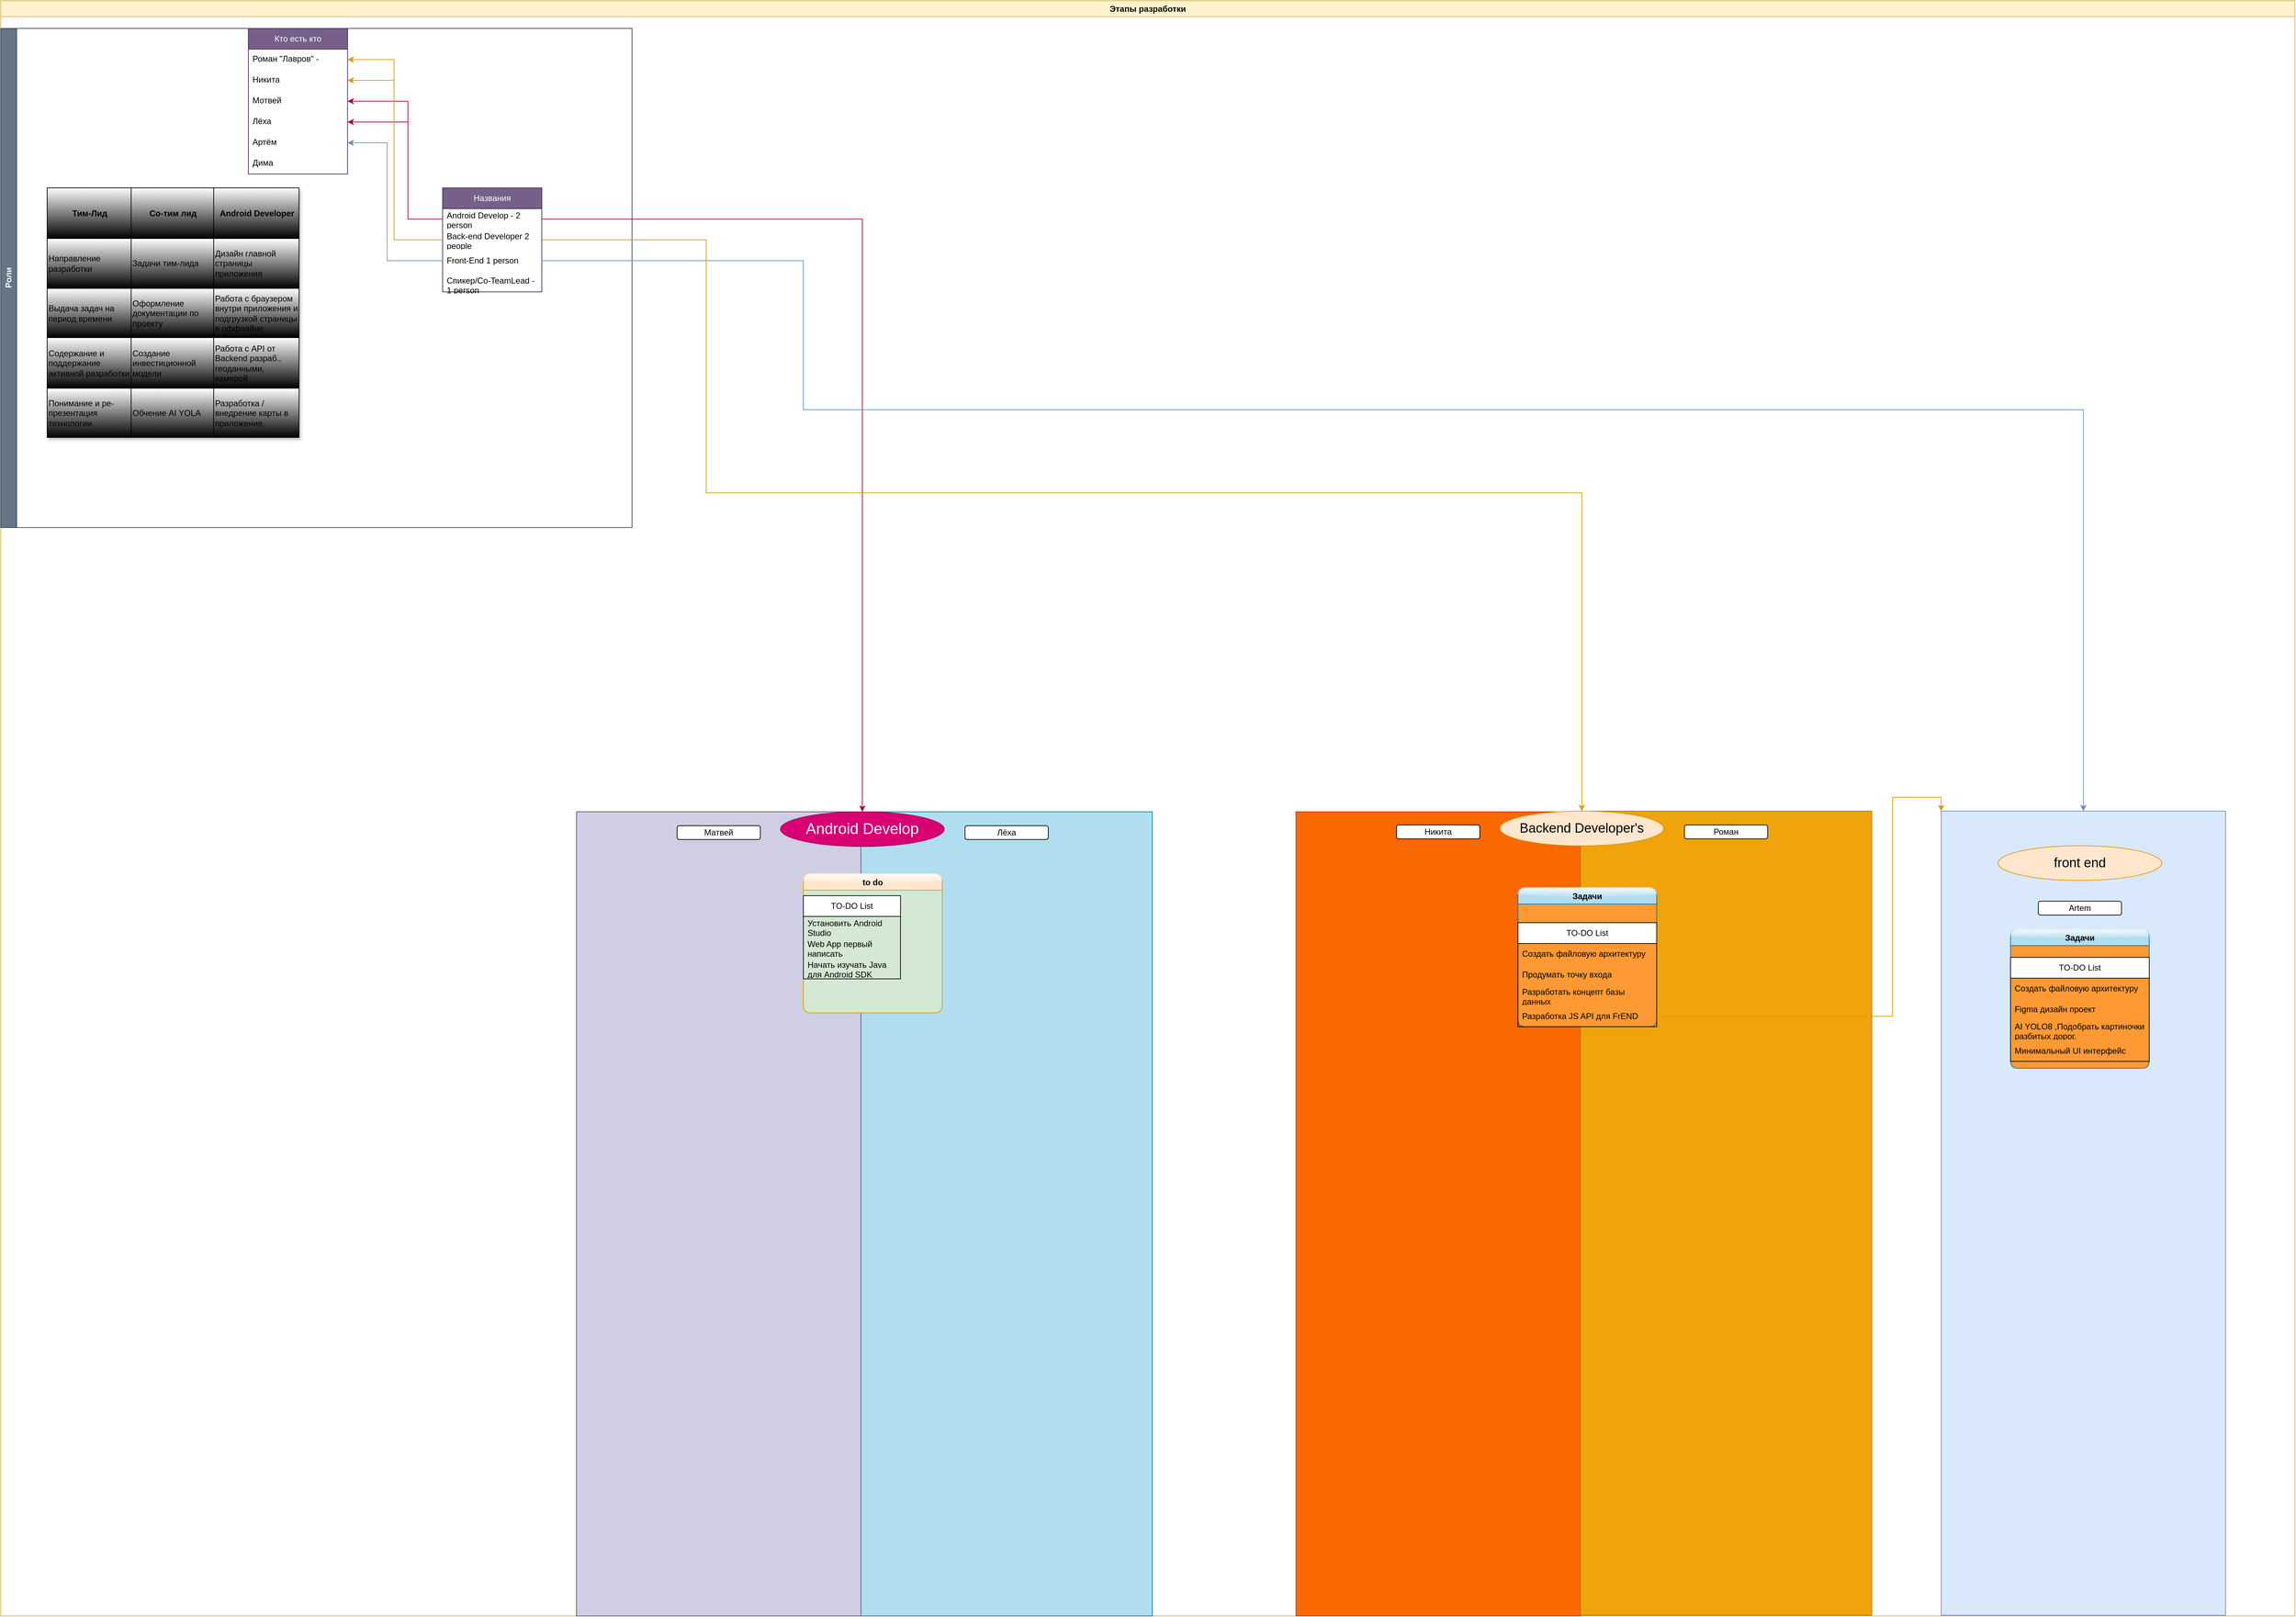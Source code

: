 <mxfile version="22.0.6" type="github">
  <diagram name="Страница — 1" id="wmEAA7BOA9uUHoBaHZGH">
    <mxGraphModel dx="2065" dy="652" grid="1" gridSize="10" guides="1" tooltips="1" connect="1" arrows="1" fold="1" page="1" pageScale="1" pageWidth="827" pageHeight="1169" math="0" shadow="0">
      <root>
        <mxCell id="0" />
        <mxCell id="1" parent="0" />
        <mxCell id="wPuOChfjVIhBy_STEDwP-1" value="Этапы разработки" style="swimlane;whiteSpace=wrap;html=1;fillColor=#fff2cc;strokeColor=#d6b656;" parent="1" vertex="1">
          <mxGeometry x="-827" width="3307" height="2330" as="geometry">
            <mxRectangle x="90" y="60" width="140" height="30" as="alternateBounds" />
          </mxGeometry>
        </mxCell>
        <mxCell id="wPuOChfjVIhBy_STEDwP-3" value="Роли" style="swimlane;horizontal=0;whiteSpace=wrap;html=1;fillColor=#647687;fontColor=#ffffff;strokeColor=#314354;" parent="wPuOChfjVIhBy_STEDwP-1" vertex="1">
          <mxGeometry y="40" width="910" height="720" as="geometry">
            <mxRectangle y="40" width="40" height="60" as="alternateBounds" />
          </mxGeometry>
        </mxCell>
        <mxCell id="wPuOChfjVIhBy_STEDwP-4" value="Названия" style="swimlane;fontStyle=0;childLayout=stackLayout;horizontal=1;startSize=30;horizontalStack=0;resizeParent=1;resizeParentMax=0;resizeLast=0;collapsible=1;marginBottom=0;whiteSpace=wrap;html=1;fillColor=#76608a;fontColor=#ffffff;strokeColor=#432D57;" parent="wPuOChfjVIhBy_STEDwP-3" vertex="1">
          <mxGeometry x="637" y="230" width="143" height="150" as="geometry" />
        </mxCell>
        <mxCell id="wPuOChfjVIhBy_STEDwP-5" value="Android Develop - 2 person" style="text;strokeColor=none;fillColor=none;align=left;verticalAlign=middle;spacingLeft=4;spacingRight=4;overflow=hidden;points=[[0,0.5],[1,0.5]];portConstraint=eastwest;rotatable=0;whiteSpace=wrap;html=1;" parent="wPuOChfjVIhBy_STEDwP-4" vertex="1">
          <mxGeometry y="30" width="143" height="30" as="geometry" />
        </mxCell>
        <mxCell id="wPuOChfjVIhBy_STEDwP-6" value="Back-end Developer 2 people" style="text;strokeColor=none;fillColor=none;align=left;verticalAlign=middle;spacingLeft=4;spacingRight=4;overflow=hidden;points=[[0,0.5],[1,0.5]];portConstraint=eastwest;rotatable=0;whiteSpace=wrap;html=1;" parent="wPuOChfjVIhBy_STEDwP-4" vertex="1">
          <mxGeometry y="60" width="143" height="30" as="geometry" />
        </mxCell>
        <mxCell id="wPuOChfjVIhBy_STEDwP-7" value="Front-End 1 person" style="text;strokeColor=none;fillColor=none;align=left;verticalAlign=middle;spacingLeft=4;spacingRight=4;overflow=hidden;points=[[0,0.5],[1,0.5]];portConstraint=eastwest;rotatable=0;whiteSpace=wrap;html=1;" parent="wPuOChfjVIhBy_STEDwP-4" vertex="1">
          <mxGeometry y="90" width="143" height="30" as="geometry" />
        </mxCell>
        <mxCell id="wPuOChfjVIhBy_STEDwP-8" value="Спикер/Со-TeamLead - 1 person" style="text;strokeColor=none;fillColor=none;spacingLeft=4;spacingRight=4;overflow=hidden;rotatable=0;points=[[0,0.5],[1,0.5]];portConstraint=eastwest;fontSize=12;whiteSpace=wrap;html=1;" parent="wPuOChfjVIhBy_STEDwP-4" vertex="1">
          <mxGeometry y="120" width="143" height="30" as="geometry" />
        </mxCell>
        <mxCell id="wPuOChfjVIhBy_STEDwP-10" value="Кто есть кто" style="swimlane;fontStyle=0;childLayout=stackLayout;horizontal=1;startSize=30;horizontalStack=0;resizeParent=1;resizeParentMax=0;resizeLast=0;collapsible=1;marginBottom=0;whiteSpace=wrap;html=1;fillColor=#76608a;fontColor=#ffffff;strokeColor=#432D57;" parent="wPuOChfjVIhBy_STEDwP-3" vertex="1">
          <mxGeometry x="357" width="143" height="210" as="geometry" />
        </mxCell>
        <mxCell id="wPuOChfjVIhBy_STEDwP-15" value="Роман &quot;Лавров&quot; -&amp;nbsp;" style="text;strokeColor=none;fillColor=none;spacingLeft=4;spacingRight=4;overflow=hidden;rotatable=0;points=[[0,0.5],[1,0.5]];portConstraint=eastwest;fontSize=12;whiteSpace=wrap;html=1;" parent="wPuOChfjVIhBy_STEDwP-10" vertex="1">
          <mxGeometry y="30" width="143" height="30" as="geometry" />
        </mxCell>
        <mxCell id="wPuOChfjVIhBy_STEDwP-18" value="Никита " style="text;strokeColor=none;fillColor=none;spacingLeft=4;spacingRight=4;overflow=hidden;rotatable=0;points=[[0,0.5],[1,0.5]];portConstraint=eastwest;fontSize=12;whiteSpace=wrap;html=1;" parent="wPuOChfjVIhBy_STEDwP-10" vertex="1">
          <mxGeometry y="60" width="143" height="30" as="geometry" />
        </mxCell>
        <mxCell id="wPuOChfjVIhBy_STEDwP-19" value="Мотвей" style="text;strokeColor=none;fillColor=none;spacingLeft=4;spacingRight=4;overflow=hidden;rotatable=0;points=[[0,0.5],[1,0.5]];portConstraint=eastwest;fontSize=12;whiteSpace=wrap;html=1;" parent="wPuOChfjVIhBy_STEDwP-10" vertex="1">
          <mxGeometry y="90" width="143" height="30" as="geometry" />
        </mxCell>
        <mxCell id="wPuOChfjVIhBy_STEDwP-20" value="Лёха" style="text;strokeColor=none;fillColor=none;spacingLeft=4;spacingRight=4;overflow=hidden;rotatable=0;points=[[0,0.5],[1,0.5]];portConstraint=eastwest;fontSize=12;whiteSpace=wrap;html=1;" parent="wPuOChfjVIhBy_STEDwP-10" vertex="1">
          <mxGeometry y="120" width="143" height="30" as="geometry" />
        </mxCell>
        <mxCell id="wPuOChfjVIhBy_STEDwP-21" value="Артём" style="text;strokeColor=none;fillColor=none;spacingLeft=4;spacingRight=4;overflow=hidden;rotatable=0;points=[[0,0.5],[1,0.5]];portConstraint=eastwest;fontSize=12;whiteSpace=wrap;html=1;" parent="wPuOChfjVIhBy_STEDwP-10" vertex="1">
          <mxGeometry y="150" width="143" height="30" as="geometry" />
        </mxCell>
        <mxCell id="wPuOChfjVIhBy_STEDwP-22" value="Дима" style="text;strokeColor=none;fillColor=none;spacingLeft=4;spacingRight=4;overflow=hidden;rotatable=0;points=[[0,0.5],[1,0.5]];portConstraint=eastwest;fontSize=12;whiteSpace=wrap;html=1;" parent="wPuOChfjVIhBy_STEDwP-10" vertex="1">
          <mxGeometry y="180" width="143" height="30" as="geometry" />
        </mxCell>
        <mxCell id="wPuOChfjVIhBy_STEDwP-40" value="Assets" style="childLayout=tableLayout;recursiveResize=0;strokeColor=#98bf21;fillColor=#A7C942;shadow=1;" parent="wPuOChfjVIhBy_STEDwP-3" vertex="1">
          <mxGeometry x="67" y="230" width="363" height="360" as="geometry" />
        </mxCell>
        <mxCell id="wPuOChfjVIhBy_STEDwP-41" style="shape=tableRow;horizontal=0;startSize=0;swimlaneHead=0;swimlaneBody=0;top=0;left=0;bottom=0;right=0;dropTarget=0;collapsible=0;recursiveResize=0;expand=0;fontStyle=0;strokeColor=inherit;fillColor=#ffffff;" parent="wPuOChfjVIhBy_STEDwP-40" vertex="1">
          <mxGeometry width="363" height="73" as="geometry" />
        </mxCell>
        <mxCell id="wPuOChfjVIhBy_STEDwP-42" value="Тим-Лид" style="connectable=0;recursiveResize=0;align=center;fontStyle=1;html=1;gradientColor=#000000;" parent="wPuOChfjVIhBy_STEDwP-41" vertex="1">
          <mxGeometry width="121" height="73" as="geometry">
            <mxRectangle width="121" height="73" as="alternateBounds" />
          </mxGeometry>
        </mxCell>
        <mxCell id="wPuOChfjVIhBy_STEDwP-43" value="Со-тим лид" style="connectable=0;recursiveResize=0;align=center;fontStyle=1;html=1;gradientColor=#000000;" parent="wPuOChfjVIhBy_STEDwP-41" vertex="1">
          <mxGeometry x="121" width="119" height="73" as="geometry">
            <mxRectangle width="119" height="73" as="alternateBounds" />
          </mxGeometry>
        </mxCell>
        <mxCell id="wPuOChfjVIhBy_STEDwP-44" value="Android Developer" style="connectable=0;recursiveResize=0;align=center;fontStyle=1;html=1;gradientColor=#000000;" parent="wPuOChfjVIhBy_STEDwP-41" vertex="1">
          <mxGeometry x="240" width="123" height="73" as="geometry">
            <mxRectangle width="123" height="73" as="alternateBounds" />
          </mxGeometry>
        </mxCell>
        <mxCell id="wPuOChfjVIhBy_STEDwP-45" value="" style="shape=tableRow;horizontal=0;startSize=0;swimlaneHead=0;swimlaneBody=0;top=0;left=0;bottom=0;right=0;dropTarget=0;collapsible=0;recursiveResize=0;expand=0;fontStyle=0;strokeColor=inherit;fillColor=#ffffff;" parent="wPuOChfjVIhBy_STEDwP-40" vertex="1">
          <mxGeometry y="73" width="363" height="72" as="geometry" />
        </mxCell>
        <mxCell id="wPuOChfjVIhBy_STEDwP-46" value="&lt;div align=&quot;left&quot;&gt;Направление разработки&lt;/div&gt;" style="connectable=0;recursiveResize=0;align=left;whiteSpace=wrap;html=1;gradientColor=#000000;" parent="wPuOChfjVIhBy_STEDwP-45" vertex="1">
          <mxGeometry width="121" height="72" as="geometry">
            <mxRectangle width="121" height="72" as="alternateBounds" />
          </mxGeometry>
        </mxCell>
        <mxCell id="wPuOChfjVIhBy_STEDwP-47" value="&lt;div align=&quot;left&quot;&gt;Задачи тим-лида&lt;/div&gt;" style="connectable=0;recursiveResize=0;align=left;whiteSpace=wrap;html=1;gradientColor=#000000;" parent="wPuOChfjVIhBy_STEDwP-45" vertex="1">
          <mxGeometry x="121" width="119" height="72" as="geometry">
            <mxRectangle width="119" height="72" as="alternateBounds" />
          </mxGeometry>
        </mxCell>
        <mxCell id="wPuOChfjVIhBy_STEDwP-48" value="&lt;div align=&quot;left&quot;&gt;Дизайн главной страницы приложения&lt;/div&gt;" style="connectable=0;recursiveResize=0;align=left;whiteSpace=wrap;html=1;gradientColor=#000000;" parent="wPuOChfjVIhBy_STEDwP-45" vertex="1">
          <mxGeometry x="240" width="123" height="72" as="geometry">
            <mxRectangle width="123" height="72" as="alternateBounds" />
          </mxGeometry>
        </mxCell>
        <mxCell id="wPuOChfjVIhBy_STEDwP-49" value="" style="shape=tableRow;horizontal=0;startSize=0;swimlaneHead=0;swimlaneBody=0;top=0;left=0;bottom=0;right=0;dropTarget=0;collapsible=0;recursiveResize=0;expand=0;fontStyle=1;strokeColor=inherit;fillColor=#EAF2D3;" parent="wPuOChfjVIhBy_STEDwP-40" vertex="1">
          <mxGeometry y="145" width="363" height="71" as="geometry" />
        </mxCell>
        <mxCell id="wPuOChfjVIhBy_STEDwP-50" value="Выдача задач на период времени" style="connectable=0;recursiveResize=0;whiteSpace=wrap;html=1;gradientColor=#000000;align=left;" parent="wPuOChfjVIhBy_STEDwP-49" vertex="1">
          <mxGeometry width="121" height="71" as="geometry">
            <mxRectangle width="121" height="71" as="alternateBounds" />
          </mxGeometry>
        </mxCell>
        <mxCell id="wPuOChfjVIhBy_STEDwP-51" value="&lt;div align=&quot;left&quot;&gt;Оформление документации по проекту&lt;/div&gt;" style="connectable=0;recursiveResize=0;whiteSpace=wrap;html=1;gradientColor=#000000;align=left;" parent="wPuOChfjVIhBy_STEDwP-49" vertex="1">
          <mxGeometry x="121" width="119" height="71" as="geometry">
            <mxRectangle width="119" height="71" as="alternateBounds" />
          </mxGeometry>
        </mxCell>
        <mxCell id="wPuOChfjVIhBy_STEDwP-52" value="&lt;div align=&quot;left&quot;&gt;Работа с браузером внутри приложения и подгрузкой страницы в оффлайне&lt;/div&gt;" style="connectable=0;recursiveResize=0;whiteSpace=wrap;html=1;gradientColor=#000000;align=left;" parent="wPuOChfjVIhBy_STEDwP-49" vertex="1">
          <mxGeometry x="240" width="123" height="71" as="geometry">
            <mxRectangle width="123" height="71" as="alternateBounds" />
          </mxGeometry>
        </mxCell>
        <mxCell id="wPuOChfjVIhBy_STEDwP-53" value="" style="shape=tableRow;horizontal=0;startSize=0;swimlaneHead=0;swimlaneBody=0;top=0;left=0;bottom=0;right=0;dropTarget=0;collapsible=0;recursiveResize=0;expand=0;fontStyle=0;strokeColor=inherit;fillColor=#ffffff;" parent="wPuOChfjVIhBy_STEDwP-40" vertex="1">
          <mxGeometry y="216" width="363" height="73" as="geometry" />
        </mxCell>
        <mxCell id="wPuOChfjVIhBy_STEDwP-54" value="&lt;div align=&quot;left&quot;&gt;Содержание и поддержание активной разработки&lt;/div&gt;" style="connectable=0;recursiveResize=0;fontStyle=0;align=left;whiteSpace=wrap;html=1;gradientColor=#000000;" parent="wPuOChfjVIhBy_STEDwP-53" vertex="1">
          <mxGeometry width="121" height="73" as="geometry">
            <mxRectangle width="121" height="73" as="alternateBounds" />
          </mxGeometry>
        </mxCell>
        <mxCell id="wPuOChfjVIhBy_STEDwP-55" value="&lt;div align=&quot;left&quot;&gt;Создание инвестиционной модели&lt;/div&gt;" style="connectable=0;recursiveResize=0;fontStyle=0;align=left;whiteSpace=wrap;html=1;gradientColor=#000000;" parent="wPuOChfjVIhBy_STEDwP-53" vertex="1">
          <mxGeometry x="121" width="119" height="73" as="geometry">
            <mxRectangle width="119" height="73" as="alternateBounds" />
          </mxGeometry>
        </mxCell>
        <mxCell id="wPuOChfjVIhBy_STEDwP-56" value="Работа с API от Backend разраб., геоданными, камерой" style="connectable=0;recursiveResize=0;fontStyle=0;align=left;whiteSpace=wrap;html=1;gradientColor=#000000;" parent="wPuOChfjVIhBy_STEDwP-53" vertex="1">
          <mxGeometry x="240" width="123" height="73" as="geometry">
            <mxRectangle width="123" height="73" as="alternateBounds" />
          </mxGeometry>
        </mxCell>
        <mxCell id="wPuOChfjVIhBy_STEDwP-57" value="" style="shape=tableRow;horizontal=0;startSize=0;swimlaneHead=0;swimlaneBody=0;top=0;left=0;bottom=0;right=0;dropTarget=0;collapsible=0;recursiveResize=0;expand=0;fontStyle=1;strokeColor=inherit;fillColor=#EAF2D3;" parent="wPuOChfjVIhBy_STEDwP-40" vertex="1">
          <mxGeometry y="289" width="363" height="71" as="geometry" />
        </mxCell>
        <mxCell id="wPuOChfjVIhBy_STEDwP-58" value="&lt;div align=&quot;left&quot;&gt;Понимание и ре-презентация технологии&lt;/div&gt;" style="connectable=0;recursiveResize=0;whiteSpace=wrap;html=1;gradientColor=#000000;align=left;" parent="wPuOChfjVIhBy_STEDwP-57" vertex="1">
          <mxGeometry width="121" height="71" as="geometry">
            <mxRectangle width="121" height="71" as="alternateBounds" />
          </mxGeometry>
        </mxCell>
        <mxCell id="wPuOChfjVIhBy_STEDwP-59" value="&lt;div align=&quot;left&quot;&gt;Обчение AI YOLA&lt;/div&gt;" style="connectable=0;recursiveResize=0;whiteSpace=wrap;html=1;gradientColor=#000000;align=left;" parent="wPuOChfjVIhBy_STEDwP-57" vertex="1">
          <mxGeometry x="121" width="119" height="71" as="geometry">
            <mxRectangle width="119" height="71" as="alternateBounds" />
          </mxGeometry>
        </mxCell>
        <mxCell id="wPuOChfjVIhBy_STEDwP-60" value="Разработка /внедрение карты в приложение." style="connectable=0;recursiveResize=0;whiteSpace=wrap;html=1;gradientColor=#000000;align=left;" parent="wPuOChfjVIhBy_STEDwP-57" vertex="1">
          <mxGeometry x="240" width="123" height="71" as="geometry">
            <mxRectangle width="123" height="71" as="alternateBounds" />
          </mxGeometry>
        </mxCell>
        <mxCell id="SKTIYrA9YtjumqCayFWy-4" style="edgeStyle=orthogonalEdgeStyle;rounded=0;orthogonalLoop=1;jettySize=auto;html=1;exitX=0;exitY=0.5;exitDx=0;exitDy=0;entryX=1;entryY=0.5;entryDx=0;entryDy=0;fillColor=#d80073;strokeColor=#A50040;" parent="wPuOChfjVIhBy_STEDwP-3" source="wPuOChfjVIhBy_STEDwP-5" target="wPuOChfjVIhBy_STEDwP-20" edge="1">
          <mxGeometry relative="1" as="geometry">
            <Array as="points">
              <mxPoint x="587" y="275" />
              <mxPoint x="587" y="135" />
            </Array>
          </mxGeometry>
        </mxCell>
        <mxCell id="SKTIYrA9YtjumqCayFWy-5" style="edgeStyle=orthogonalEdgeStyle;rounded=0;orthogonalLoop=1;jettySize=auto;html=1;exitX=0;exitY=0.5;exitDx=0;exitDy=0;entryX=1;entryY=0.5;entryDx=0;entryDy=0;fillColor=#d80073;strokeColor=#A50040;" parent="wPuOChfjVIhBy_STEDwP-3" source="wPuOChfjVIhBy_STEDwP-5" target="wPuOChfjVIhBy_STEDwP-19" edge="1">
          <mxGeometry relative="1" as="geometry">
            <Array as="points">
              <mxPoint x="587" y="275" />
              <mxPoint x="587" y="105" />
            </Array>
          </mxGeometry>
        </mxCell>
        <mxCell id="SKTIYrA9YtjumqCayFWy-7" style="edgeStyle=orthogonalEdgeStyle;rounded=0;orthogonalLoop=1;jettySize=auto;html=1;exitX=0;exitY=0.5;exitDx=0;exitDy=0;entryX=1;entryY=0.5;entryDx=0;entryDy=0;fillColor=#ffe6cc;strokeColor=#d79b00;" parent="wPuOChfjVIhBy_STEDwP-3" source="wPuOChfjVIhBy_STEDwP-6" target="wPuOChfjVIhBy_STEDwP-15" edge="1">
          <mxGeometry relative="1" as="geometry">
            <Array as="points">
              <mxPoint x="567" y="305" />
              <mxPoint x="567" y="45" />
            </Array>
          </mxGeometry>
        </mxCell>
        <mxCell id="SKTIYrA9YtjumqCayFWy-8" style="edgeStyle=orthogonalEdgeStyle;rounded=0;orthogonalLoop=1;jettySize=auto;html=1;exitX=0;exitY=0.5;exitDx=0;exitDy=0;entryX=1;entryY=0.5;entryDx=0;entryDy=0;fillColor=#ffe6cc;strokeColor=#d79b00;" parent="wPuOChfjVIhBy_STEDwP-3" source="wPuOChfjVIhBy_STEDwP-6" target="wPuOChfjVIhBy_STEDwP-18" edge="1">
          <mxGeometry relative="1" as="geometry">
            <Array as="points">
              <mxPoint x="567" y="305" />
              <mxPoint x="567" y="75" />
            </Array>
          </mxGeometry>
        </mxCell>
        <mxCell id="SKTIYrA9YtjumqCayFWy-9" style="edgeStyle=orthogonalEdgeStyle;rounded=0;orthogonalLoop=1;jettySize=auto;html=1;exitX=0;exitY=0.5;exitDx=0;exitDy=0;entryX=1;entryY=0.5;entryDx=0;entryDy=0;fillColor=#dae8fc;strokeColor=#6c8ebf;" parent="wPuOChfjVIhBy_STEDwP-3" source="wPuOChfjVIhBy_STEDwP-7" target="wPuOChfjVIhBy_STEDwP-21" edge="1">
          <mxGeometry relative="1" as="geometry">
            <Array as="points">
              <mxPoint x="557" y="335" />
              <mxPoint x="557" y="165" />
            </Array>
          </mxGeometry>
        </mxCell>
        <mxCell id="oYuEER5lGWqATyG6__le-2" value="" style="rounded=0;whiteSpace=wrap;html=1;fillColor=#d0cee2;strokeColor=#56517e;movable=0;resizable=0;rotatable=0;deletable=0;editable=0;locked=1;connectable=0;" parent="wPuOChfjVIhBy_STEDwP-1" vertex="1">
          <mxGeometry x="830" y="1170" width="410" height="1160" as="geometry" />
        </mxCell>
        <mxCell id="oYuEER5lGWqATyG6__le-3" value="" style="rounded=0;whiteSpace=wrap;html=1;fillColor=#b1ddf0;strokeColor=#10739e;movable=0;resizable=0;rotatable=0;deletable=0;editable=0;locked=1;connectable=0;" parent="wPuOChfjVIhBy_STEDwP-1" vertex="1">
          <mxGeometry x="1240" y="1170" width="420" height="1160" as="geometry" />
        </mxCell>
        <mxCell id="oYuEER5lGWqATyG6__le-4" value="Матвей" style="rounded=1;whiteSpace=wrap;html=1;movable=0;resizable=0;rotatable=0;deletable=0;editable=0;locked=1;connectable=0;" parent="wPuOChfjVIhBy_STEDwP-1" vertex="1">
          <mxGeometry x="975" y="1190" width="120" height="20" as="geometry" />
        </mxCell>
        <mxCell id="oYuEER5lGWqATyG6__le-5" value="Лёха" style="rounded=1;whiteSpace=wrap;html=1;movable=0;resizable=0;rotatable=0;deletable=0;editable=0;locked=1;connectable=0;" parent="wPuOChfjVIhBy_STEDwP-1" vertex="1">
          <mxGeometry x="1390" y="1190" width="120" height="20" as="geometry" />
        </mxCell>
        <mxCell id="oYuEER5lGWqATyG6__le-6" value="&lt;font style=&quot;font-size: 22px;&quot;&gt;Android Develop&lt;/font&gt;" style="ellipse;whiteSpace=wrap;html=1;fillColor=#d80073;fontColor=#ffffff;strokeColor=#A50040;movable=0;resizable=0;rotatable=0;deletable=0;editable=0;locked=1;connectable=0;" parent="wPuOChfjVIhBy_STEDwP-1" vertex="1">
          <mxGeometry x="1124" y="1170" width="236" height="50" as="geometry" />
        </mxCell>
        <mxCell id="uRS7O6g4QxuleLVHZF1z-1" style="edgeStyle=orthogonalEdgeStyle;rounded=0;orthogonalLoop=1;jettySize=auto;html=1;exitX=1;exitY=0.5;exitDx=0;exitDy=0;entryX=0.5;entryY=0;entryDx=0;entryDy=0;fillColor=#d80073;strokeColor=#A50040;" parent="wPuOChfjVIhBy_STEDwP-1" source="wPuOChfjVIhBy_STEDwP-5" target="oYuEER5lGWqATyG6__le-6" edge="1">
          <mxGeometry relative="1" as="geometry" />
        </mxCell>
        <mxCell id="P_oZMKMBcEGeksTnG8Cb-1" value="" style="rounded=0;whiteSpace=wrap;html=1;fillColor=#fa6800;strokeColor=#C73500;fontColor=#000000;movable=1;resizable=1;rotatable=1;deletable=1;editable=1;locked=0;connectable=1;" parent="wPuOChfjVIhBy_STEDwP-1" vertex="1">
          <mxGeometry x="1867" y="1170" width="410" height="1160" as="geometry" />
        </mxCell>
        <mxCell id="P_oZMKMBcEGeksTnG8Cb-2" value="" style="rounded=0;whiteSpace=wrap;html=1;fillColor=#f0a30a;strokeColor=#BD7000;fontColor=#000000;movable=1;resizable=1;rotatable=1;deletable=1;editable=1;locked=0;connectable=1;" parent="wPuOChfjVIhBy_STEDwP-1" vertex="1">
          <mxGeometry x="2277" y="1169" width="420" height="1160" as="geometry" />
        </mxCell>
        <mxCell id="P_oZMKMBcEGeksTnG8Cb-3" value="Никита" style="rounded=1;whiteSpace=wrap;html=1;movable=1;resizable=1;rotatable=1;deletable=1;editable=1;locked=0;connectable=1;" parent="wPuOChfjVIhBy_STEDwP-1" vertex="1">
          <mxGeometry x="2012" y="1189" width="120" height="20" as="geometry" />
        </mxCell>
        <mxCell id="P_oZMKMBcEGeksTnG8Cb-4" value="Роман" style="rounded=1;whiteSpace=wrap;html=1;movable=1;resizable=1;rotatable=1;deletable=1;editable=1;locked=0;connectable=1;" parent="wPuOChfjVIhBy_STEDwP-1" vertex="1">
          <mxGeometry x="2427" y="1189" width="120" height="20" as="geometry" />
        </mxCell>
        <mxCell id="P_oZMKMBcEGeksTnG8Cb-5" value="&lt;font style=&quot;font-size: 19px;&quot;&gt;Backend Developer&#39;s&lt;br&gt;&lt;/font&gt;" style="ellipse;whiteSpace=wrap;html=1;fillColor=#ffe6cc;strokeColor=#d79b00;movable=1;resizable=1;rotatable=1;deletable=1;editable=1;locked=0;connectable=1;" parent="wPuOChfjVIhBy_STEDwP-1" vertex="1">
          <mxGeometry x="2161" y="1169" width="236" height="50" as="geometry" />
        </mxCell>
        <mxCell id="P_oZMKMBcEGeksTnG8Cb-7" style="edgeStyle=orthogonalEdgeStyle;rounded=0;orthogonalLoop=1;jettySize=auto;html=1;exitX=1;exitY=0.5;exitDx=0;exitDy=0;entryX=0.5;entryY=0;entryDx=0;entryDy=0;fillColor=#ffe6cc;strokeColor=#d79b00;" parent="wPuOChfjVIhBy_STEDwP-1" source="wPuOChfjVIhBy_STEDwP-6" target="P_oZMKMBcEGeksTnG8Cb-5" edge="1">
          <mxGeometry relative="1" as="geometry">
            <Array as="points">
              <mxPoint x="1017" y="345" />
              <mxPoint x="1017" y="710" />
              <mxPoint x="2279" y="710" />
            </Array>
          </mxGeometry>
        </mxCell>
        <mxCell id="ecCbB8mXPegNwwQ_q4Ne-1" value="" style="rounded=0;whiteSpace=wrap;html=1;fillColor=#dae8fc;strokeColor=#6c8ebf;movable=1;resizable=1;rotatable=1;deletable=1;editable=1;locked=0;connectable=1;" parent="wPuOChfjVIhBy_STEDwP-1" vertex="1">
          <mxGeometry x="2797" y="1169" width="410" height="1160" as="geometry" />
        </mxCell>
        <mxCell id="ecCbB8mXPegNwwQ_q4Ne-5" value="&lt;font style=&quot;font-size: 19px;&quot;&gt;front end&lt;br&gt;&lt;/font&gt;" style="ellipse;whiteSpace=wrap;html=1;fillColor=#ffe6cc;strokeColor=#d79b00;movable=1;resizable=1;rotatable=1;deletable=1;editable=1;locked=0;connectable=1;" parent="wPuOChfjVIhBy_STEDwP-1" vertex="1">
          <mxGeometry x="2879" y="1219" width="236" height="50" as="geometry" />
        </mxCell>
        <mxCell id="ecCbB8mXPegNwwQ_q4Ne-3" value="Artem" style="rounded=1;whiteSpace=wrap;html=1;movable=1;resizable=1;rotatable=1;deletable=1;editable=1;locked=0;connectable=1;" parent="wPuOChfjVIhBy_STEDwP-1" vertex="1">
          <mxGeometry x="2937" y="1299" width="120" height="20" as="geometry" />
        </mxCell>
        <mxCell id="1RorNnHDaiJRJVY9LFrX-1" style="edgeStyle=orthogonalEdgeStyle;rounded=0;orthogonalLoop=1;jettySize=auto;html=1;exitX=1;exitY=0.5;exitDx=0;exitDy=0;fillColor=#dae8fc;strokeColor=#6c8ebf;" parent="wPuOChfjVIhBy_STEDwP-1" source="wPuOChfjVIhBy_STEDwP-7" target="ecCbB8mXPegNwwQ_q4Ne-1" edge="1">
          <mxGeometry relative="1" as="geometry">
            <Array as="points">
              <mxPoint x="1157" y="375" />
              <mxPoint x="1157" y="590" />
              <mxPoint x="3002" y="590" />
            </Array>
          </mxGeometry>
        </mxCell>
        <mxCell id="1RorNnHDaiJRJVY9LFrX-2" value="Задачи" style="swimlane;whiteSpace=wrap;html=1;fillColor=#b1ddf0;strokeColor=#10739e;rounded=1;glass=1;swimlaneFillColor=#FF9933;" parent="wPuOChfjVIhBy_STEDwP-1" vertex="1">
          <mxGeometry x="2187" y="1280" width="200" height="200" as="geometry" />
        </mxCell>
        <mxCell id="1RorNnHDaiJRJVY9LFrX-3" value="TO-DO List" style="swimlane;fontStyle=0;childLayout=stackLayout;horizontal=1;startSize=30;horizontalStack=0;resizeParent=1;resizeParentMax=0;resizeLast=0;collapsible=1;marginBottom=0;whiteSpace=wrap;html=1;" parent="1RorNnHDaiJRJVY9LFrX-2" vertex="1">
          <mxGeometry y="50" width="200" height="150" as="geometry" />
        </mxCell>
        <mxCell id="1RorNnHDaiJRJVY9LFrX-4" value="Создать файловую архитектуру" style="text;strokeColor=none;fillColor=none;align=left;verticalAlign=middle;spacingLeft=4;spacingRight=4;overflow=hidden;points=[[0,0.5],[1,0.5]];portConstraint=eastwest;rotatable=0;whiteSpace=wrap;html=1;" parent="1RorNnHDaiJRJVY9LFrX-3" vertex="1">
          <mxGeometry y="30" width="200" height="30" as="geometry" />
        </mxCell>
        <mxCell id="1RorNnHDaiJRJVY9LFrX-5" value="Продумать точку входа" style="text;strokeColor=none;fillColor=none;align=left;verticalAlign=middle;spacingLeft=4;spacingRight=4;overflow=hidden;points=[[0,0.5],[1,0.5]];portConstraint=eastwest;rotatable=0;whiteSpace=wrap;html=1;" parent="1RorNnHDaiJRJVY9LFrX-3" vertex="1">
          <mxGeometry y="60" width="200" height="30" as="geometry" />
        </mxCell>
        <mxCell id="1RorNnHDaiJRJVY9LFrX-6" value="Разработать концепт базы данных" style="text;strokeColor=none;fillColor=none;align=left;verticalAlign=middle;spacingLeft=4;spacingRight=4;overflow=hidden;points=[[0,0.5],[1,0.5]];portConstraint=eastwest;rotatable=0;whiteSpace=wrap;html=1;" parent="1RorNnHDaiJRJVY9LFrX-3" vertex="1">
          <mxGeometry y="90" width="200" height="30" as="geometry" />
        </mxCell>
        <mxCell id="DGDckitc5x2ZLKrtis0b-1" value="Разработка JS API для FrEND" style="text;strokeColor=none;fillColor=none;align=left;verticalAlign=middle;spacingLeft=4;spacingRight=4;overflow=hidden;points=[[0,0.5],[1,0.5]];portConstraint=eastwest;rotatable=0;whiteSpace=wrap;html=1;" parent="1RorNnHDaiJRJVY9LFrX-3" vertex="1">
          <mxGeometry y="120" width="200" height="30" as="geometry" />
        </mxCell>
        <mxCell id="ZbawlcPISgq_V3pElYDS-1" value="to do" style="swimlane;whiteSpace=wrap;html=1;fillColor=#ffe6cc;strokeColor=#d79b00;rounded=1;glass=1;swimlaneFillColor=#D5E8D4;" parent="wPuOChfjVIhBy_STEDwP-1" vertex="1">
          <mxGeometry x="1157" y="1260" width="200" height="200" as="geometry" />
        </mxCell>
        <mxCell id="1RorNnHDaiJRJVY9LFrX-7" value="TO-DO List" style="swimlane;fontStyle=0;childLayout=stackLayout;horizontal=1;startSize=30;horizontalStack=0;resizeParent=1;resizeParentMax=0;resizeLast=0;collapsible=1;marginBottom=0;whiteSpace=wrap;html=1;" parent="ZbawlcPISgq_V3pElYDS-1" vertex="1">
          <mxGeometry y="31" width="140" height="120" as="geometry" />
        </mxCell>
        <mxCell id="1RorNnHDaiJRJVY9LFrX-8" value="Установить Android Studio" style="text;strokeColor=none;fillColor=none;align=left;verticalAlign=middle;spacingLeft=4;spacingRight=4;overflow=hidden;points=[[0,0.5],[1,0.5]];portConstraint=eastwest;rotatable=0;whiteSpace=wrap;html=1;" parent="1RorNnHDaiJRJVY9LFrX-7" vertex="1">
          <mxGeometry y="30" width="140" height="30" as="geometry" />
        </mxCell>
        <mxCell id="1RorNnHDaiJRJVY9LFrX-9" value="Web App первый написать" style="text;strokeColor=none;fillColor=none;align=left;verticalAlign=middle;spacingLeft=4;spacingRight=4;overflow=hidden;points=[[0,0.5],[1,0.5]];portConstraint=eastwest;rotatable=0;whiteSpace=wrap;html=1;" parent="1RorNnHDaiJRJVY9LFrX-7" vertex="1">
          <mxGeometry y="60" width="140" height="30" as="geometry" />
        </mxCell>
        <mxCell id="1RorNnHDaiJRJVY9LFrX-10" value="Начать изучать Java для Android SDK" style="text;strokeColor=none;fillColor=none;align=left;verticalAlign=middle;spacingLeft=4;spacingRight=4;overflow=hidden;points=[[0,0.5],[1,0.5]];portConstraint=eastwest;rotatable=0;whiteSpace=wrap;html=1;" parent="1RorNnHDaiJRJVY9LFrX-7" vertex="1">
          <mxGeometry y="90" width="140" height="30" as="geometry" />
        </mxCell>
        <mxCell id="DGDckitc5x2ZLKrtis0b-2" style="edgeStyle=orthogonalEdgeStyle;rounded=0;orthogonalLoop=1;jettySize=auto;html=1;exitX=1;exitY=0.5;exitDx=0;exitDy=0;entryX=0;entryY=0;entryDx=0;entryDy=0;fillColor=#ffe6cc;strokeColor=#d79b00;" parent="wPuOChfjVIhBy_STEDwP-1" source="DGDckitc5x2ZLKrtis0b-1" target="ecCbB8mXPegNwwQ_q4Ne-1" edge="1">
          <mxGeometry relative="1" as="geometry">
            <Array as="points">
              <mxPoint x="2727" y="1465" />
              <mxPoint x="2727" y="1149" />
              <mxPoint x="2797" y="1149" />
            </Array>
          </mxGeometry>
        </mxCell>
        <mxCell id="30Cc9dZLkE55pJdXaScc-1" value="Задачи" style="swimlane;whiteSpace=wrap;html=1;fillColor=#b1ddf0;strokeColor=#10739e;rounded=1;glass=1;swimlaneFillColor=#FF9933;" vertex="1" parent="wPuOChfjVIhBy_STEDwP-1">
          <mxGeometry x="2897" y="1340" width="200" height="200" as="geometry" />
        </mxCell>
        <mxCell id="30Cc9dZLkE55pJdXaScc-2" value="TO-DO List" style="swimlane;fontStyle=0;childLayout=stackLayout;horizontal=1;startSize=30;horizontalStack=0;resizeParent=1;resizeParentMax=0;resizeLast=0;collapsible=1;marginBottom=0;whiteSpace=wrap;html=1;" vertex="1" parent="30Cc9dZLkE55pJdXaScc-1">
          <mxGeometry y="40" width="200" height="150" as="geometry" />
        </mxCell>
        <mxCell id="30Cc9dZLkE55pJdXaScc-3" value="Создать файловую архитектуру" style="text;strokeColor=none;fillColor=none;align=left;verticalAlign=middle;spacingLeft=4;spacingRight=4;overflow=hidden;points=[[0,0.5],[1,0.5]];portConstraint=eastwest;rotatable=0;whiteSpace=wrap;html=1;" vertex="1" parent="30Cc9dZLkE55pJdXaScc-2">
          <mxGeometry y="30" width="200" height="30" as="geometry" />
        </mxCell>
        <mxCell id="30Cc9dZLkE55pJdXaScc-4" value="Figma дизайн проект" style="text;strokeColor=none;fillColor=none;align=left;verticalAlign=middle;spacingLeft=4;spacingRight=4;overflow=hidden;points=[[0,0.5],[1,0.5]];portConstraint=eastwest;rotatable=0;whiteSpace=wrap;html=1;" vertex="1" parent="30Cc9dZLkE55pJdXaScc-2">
          <mxGeometry y="60" width="200" height="30" as="geometry" />
        </mxCell>
        <mxCell id="30Cc9dZLkE55pJdXaScc-5" value="&lt;div&gt;AI YOLO8 ,Подобрать картиночки разбитых дорог.&lt;/div&gt;" style="text;strokeColor=none;fillColor=none;align=left;verticalAlign=middle;spacingLeft=4;spacingRight=4;overflow=hidden;points=[[0,0.5],[1,0.5]];portConstraint=eastwest;rotatable=0;whiteSpace=wrap;html=1;" vertex="1" parent="30Cc9dZLkE55pJdXaScc-2">
          <mxGeometry y="90" width="200" height="30" as="geometry" />
        </mxCell>
        <mxCell id="30Cc9dZLkE55pJdXaScc-12" value="&lt;div&gt;Минимальный UI интерфейс&lt;/div&gt;" style="text;strokeColor=none;fillColor=none;align=left;verticalAlign=middle;spacingLeft=4;spacingRight=4;overflow=hidden;points=[[0,0.5],[1,0.5]];portConstraint=eastwest;rotatable=0;whiteSpace=wrap;html=1;" vertex="1" parent="30Cc9dZLkE55pJdXaScc-2">
          <mxGeometry y="120" width="200" height="30" as="geometry" />
        </mxCell>
      </root>
    </mxGraphModel>
  </diagram>
</mxfile>
